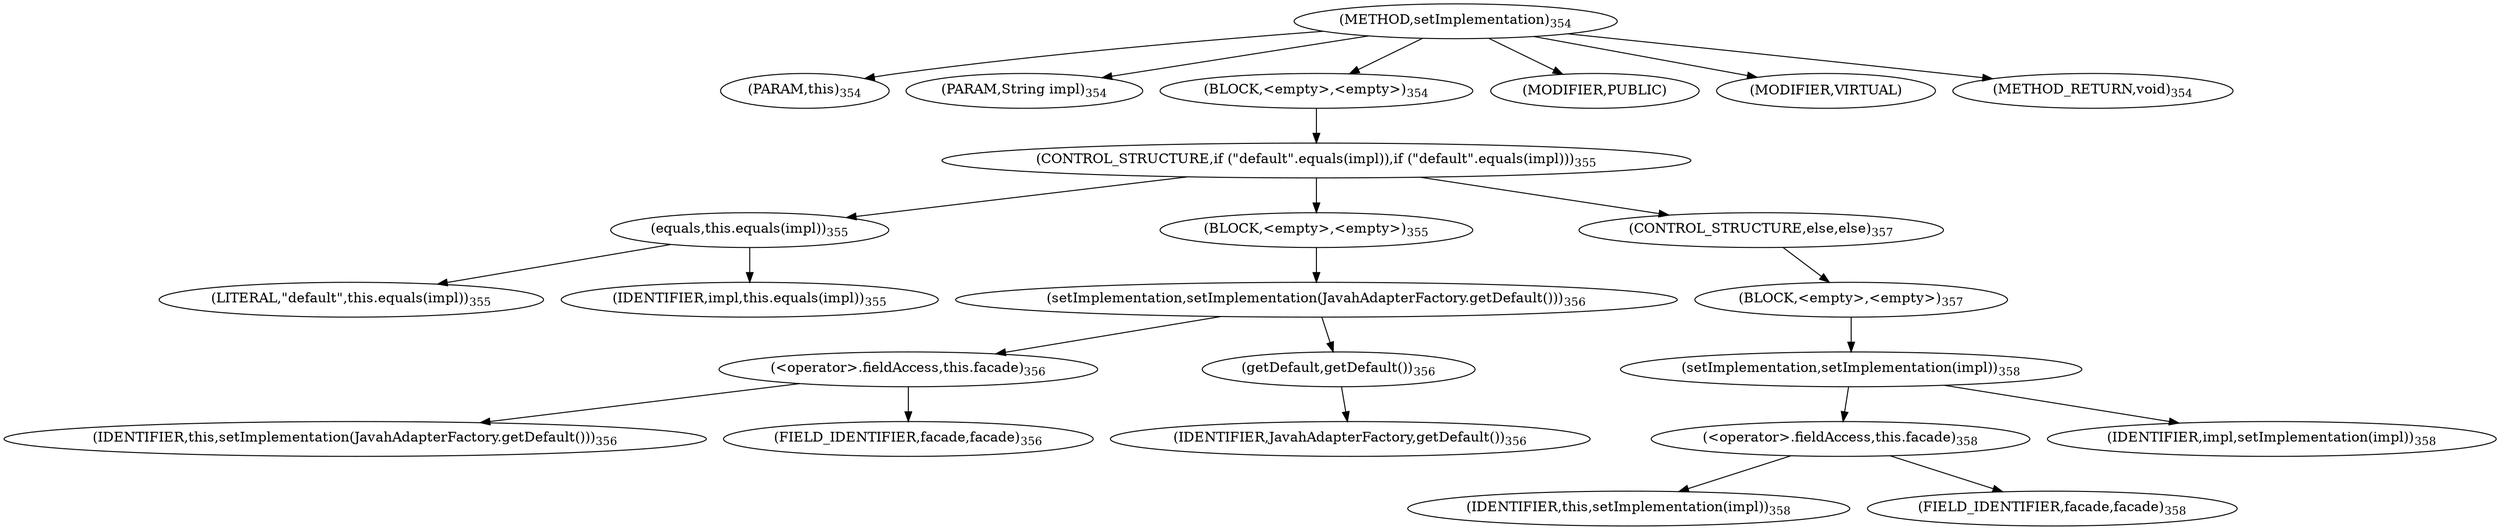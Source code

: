 digraph "setImplementation" {  
"577" [label = <(METHOD,setImplementation)<SUB>354</SUB>> ]
"578" [label = <(PARAM,this)<SUB>354</SUB>> ]
"579" [label = <(PARAM,String impl)<SUB>354</SUB>> ]
"580" [label = <(BLOCK,&lt;empty&gt;,&lt;empty&gt;)<SUB>354</SUB>> ]
"581" [label = <(CONTROL_STRUCTURE,if (&quot;default&quot;.equals(impl)),if (&quot;default&quot;.equals(impl)))<SUB>355</SUB>> ]
"582" [label = <(equals,this.equals(impl))<SUB>355</SUB>> ]
"583" [label = <(LITERAL,&quot;default&quot;,this.equals(impl))<SUB>355</SUB>> ]
"584" [label = <(IDENTIFIER,impl,this.equals(impl))<SUB>355</SUB>> ]
"585" [label = <(BLOCK,&lt;empty&gt;,&lt;empty&gt;)<SUB>355</SUB>> ]
"586" [label = <(setImplementation,setImplementation(JavahAdapterFactory.getDefault()))<SUB>356</SUB>> ]
"587" [label = <(&lt;operator&gt;.fieldAccess,this.facade)<SUB>356</SUB>> ]
"588" [label = <(IDENTIFIER,this,setImplementation(JavahAdapterFactory.getDefault()))<SUB>356</SUB>> ]
"589" [label = <(FIELD_IDENTIFIER,facade,facade)<SUB>356</SUB>> ]
"590" [label = <(getDefault,getDefault())<SUB>356</SUB>> ]
"591" [label = <(IDENTIFIER,JavahAdapterFactory,getDefault())<SUB>356</SUB>> ]
"592" [label = <(CONTROL_STRUCTURE,else,else)<SUB>357</SUB>> ]
"593" [label = <(BLOCK,&lt;empty&gt;,&lt;empty&gt;)<SUB>357</SUB>> ]
"594" [label = <(setImplementation,setImplementation(impl))<SUB>358</SUB>> ]
"595" [label = <(&lt;operator&gt;.fieldAccess,this.facade)<SUB>358</SUB>> ]
"596" [label = <(IDENTIFIER,this,setImplementation(impl))<SUB>358</SUB>> ]
"597" [label = <(FIELD_IDENTIFIER,facade,facade)<SUB>358</SUB>> ]
"598" [label = <(IDENTIFIER,impl,setImplementation(impl))<SUB>358</SUB>> ]
"599" [label = <(MODIFIER,PUBLIC)> ]
"600" [label = <(MODIFIER,VIRTUAL)> ]
"601" [label = <(METHOD_RETURN,void)<SUB>354</SUB>> ]
  "577" -> "578" 
  "577" -> "579" 
  "577" -> "580" 
  "577" -> "599" 
  "577" -> "600" 
  "577" -> "601" 
  "580" -> "581" 
  "581" -> "582" 
  "581" -> "585" 
  "581" -> "592" 
  "582" -> "583" 
  "582" -> "584" 
  "585" -> "586" 
  "586" -> "587" 
  "586" -> "590" 
  "587" -> "588" 
  "587" -> "589" 
  "590" -> "591" 
  "592" -> "593" 
  "593" -> "594" 
  "594" -> "595" 
  "594" -> "598" 
  "595" -> "596" 
  "595" -> "597" 
}
